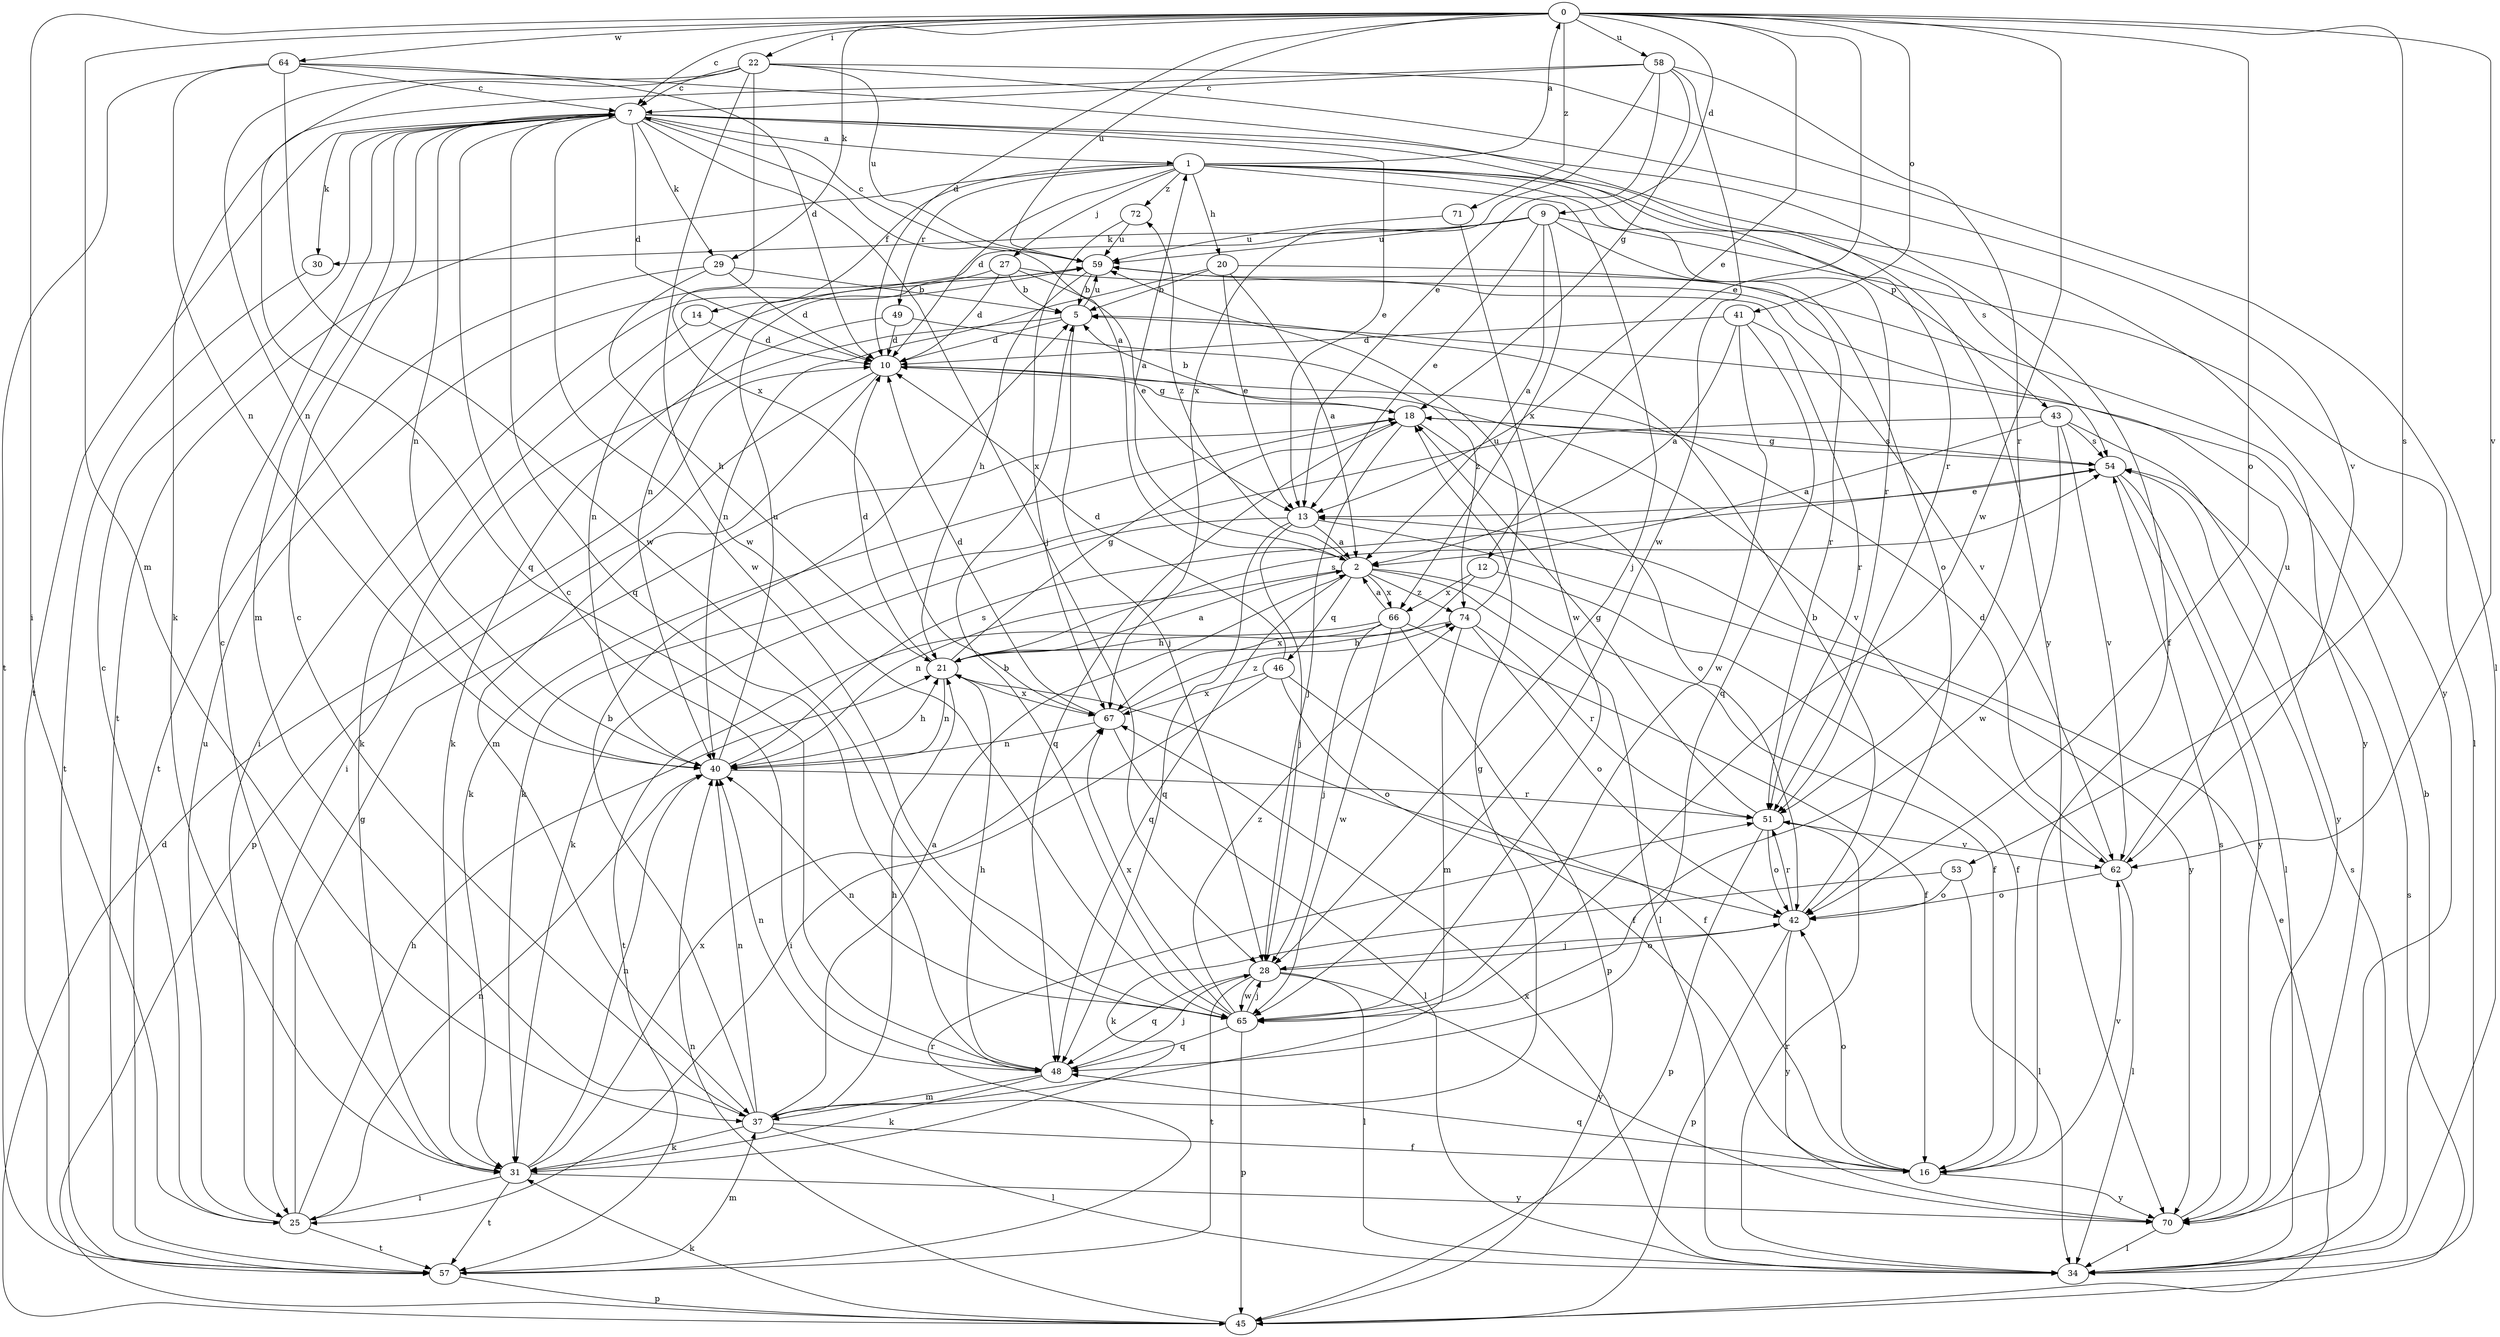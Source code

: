 strict digraph  {
0;
1;
2;
5;
7;
9;
10;
12;
13;
14;
16;
18;
20;
21;
22;
25;
27;
28;
29;
30;
31;
34;
37;
40;
41;
42;
43;
45;
46;
48;
49;
51;
53;
54;
57;
58;
59;
62;
64;
65;
66;
67;
70;
71;
72;
74;
0 -> 7  [label=c];
0 -> 9  [label=d];
0 -> 10  [label=d];
0 -> 12  [label=e];
0 -> 13  [label=e];
0 -> 22  [label=i];
0 -> 25  [label=i];
0 -> 29  [label=k];
0 -> 37  [label=m];
0 -> 41  [label=o];
0 -> 42  [label=o];
0 -> 53  [label=s];
0 -> 58  [label=u];
0 -> 59  [label=u];
0 -> 62  [label=v];
0 -> 64  [label=w];
0 -> 65  [label=w];
0 -> 71  [label=z];
1 -> 0  [label=a];
1 -> 10  [label=d];
1 -> 14  [label=f];
1 -> 20  [label=h];
1 -> 27  [label=j];
1 -> 28  [label=j];
1 -> 43  [label=p];
1 -> 49  [label=r];
1 -> 51  [label=r];
1 -> 54  [label=s];
1 -> 57  [label=t];
1 -> 70  [label=y];
1 -> 72  [label=z];
2 -> 1  [label=a];
2 -> 16  [label=f];
2 -> 34  [label=l];
2 -> 40  [label=n];
2 -> 46  [label=q];
2 -> 48  [label=q];
2 -> 66  [label=x];
2 -> 72  [label=z];
2 -> 74  [label=z];
5 -> 10  [label=d];
5 -> 25  [label=i];
5 -> 28  [label=j];
5 -> 59  [label=u];
7 -> 1  [label=a];
7 -> 2  [label=a];
7 -> 10  [label=d];
7 -> 13  [label=e];
7 -> 16  [label=f];
7 -> 28  [label=j];
7 -> 29  [label=k];
7 -> 30  [label=k];
7 -> 37  [label=m];
7 -> 40  [label=n];
7 -> 48  [label=q];
7 -> 51  [label=r];
7 -> 57  [label=t];
7 -> 65  [label=w];
9 -> 2  [label=a];
9 -> 13  [label=e];
9 -> 30  [label=k];
9 -> 34  [label=l];
9 -> 40  [label=n];
9 -> 42  [label=o];
9 -> 59  [label=u];
9 -> 66  [label=x];
10 -> 18  [label=g];
10 -> 37  [label=m];
10 -> 45  [label=p];
10 -> 62  [label=v];
12 -> 16  [label=f];
12 -> 66  [label=x];
12 -> 67  [label=x];
13 -> 2  [label=a];
13 -> 28  [label=j];
13 -> 31  [label=k];
13 -> 48  [label=q];
13 -> 70  [label=y];
14 -> 10  [label=d];
14 -> 31  [label=k];
16 -> 42  [label=o];
16 -> 48  [label=q];
16 -> 62  [label=v];
16 -> 70  [label=y];
18 -> 5  [label=b];
18 -> 28  [label=j];
18 -> 31  [label=k];
18 -> 42  [label=o];
18 -> 48  [label=q];
18 -> 54  [label=s];
20 -> 2  [label=a];
20 -> 5  [label=b];
20 -> 13  [label=e];
20 -> 40  [label=n];
20 -> 51  [label=r];
21 -> 2  [label=a];
21 -> 10  [label=d];
21 -> 16  [label=f];
21 -> 18  [label=g];
21 -> 40  [label=n];
21 -> 54  [label=s];
21 -> 67  [label=x];
22 -> 7  [label=c];
22 -> 34  [label=l];
22 -> 40  [label=n];
22 -> 48  [label=q];
22 -> 59  [label=u];
22 -> 62  [label=v];
22 -> 65  [label=w];
22 -> 67  [label=x];
25 -> 7  [label=c];
25 -> 18  [label=g];
25 -> 21  [label=h];
25 -> 40  [label=n];
25 -> 57  [label=t];
25 -> 59  [label=u];
27 -> 5  [label=b];
27 -> 10  [label=d];
27 -> 13  [label=e];
27 -> 40  [label=n];
27 -> 62  [label=v];
28 -> 34  [label=l];
28 -> 42  [label=o];
28 -> 48  [label=q];
28 -> 57  [label=t];
28 -> 65  [label=w];
28 -> 70  [label=y];
29 -> 5  [label=b];
29 -> 10  [label=d];
29 -> 21  [label=h];
29 -> 57  [label=t];
30 -> 57  [label=t];
31 -> 7  [label=c];
31 -> 25  [label=i];
31 -> 40  [label=n];
31 -> 57  [label=t];
31 -> 67  [label=x];
31 -> 70  [label=y];
34 -> 5  [label=b];
34 -> 51  [label=r];
34 -> 54  [label=s];
34 -> 67  [label=x];
37 -> 2  [label=a];
37 -> 5  [label=b];
37 -> 7  [label=c];
37 -> 16  [label=f];
37 -> 18  [label=g];
37 -> 21  [label=h];
37 -> 31  [label=k];
37 -> 34  [label=l];
37 -> 40  [label=n];
40 -> 21  [label=h];
40 -> 51  [label=r];
40 -> 54  [label=s];
40 -> 59  [label=u];
41 -> 2  [label=a];
41 -> 10  [label=d];
41 -> 48  [label=q];
41 -> 51  [label=r];
41 -> 65  [label=w];
42 -> 5  [label=b];
42 -> 28  [label=j];
42 -> 45  [label=p];
42 -> 51  [label=r];
42 -> 70  [label=y];
43 -> 2  [label=a];
43 -> 31  [label=k];
43 -> 54  [label=s];
43 -> 62  [label=v];
43 -> 65  [label=w];
43 -> 70  [label=y];
45 -> 10  [label=d];
45 -> 13  [label=e];
45 -> 31  [label=k];
45 -> 40  [label=n];
45 -> 54  [label=s];
46 -> 10  [label=d];
46 -> 16  [label=f];
46 -> 25  [label=i];
46 -> 42  [label=o];
46 -> 67  [label=x];
48 -> 7  [label=c];
48 -> 21  [label=h];
48 -> 28  [label=j];
48 -> 31  [label=k];
48 -> 37  [label=m];
48 -> 40  [label=n];
49 -> 10  [label=d];
49 -> 31  [label=k];
49 -> 74  [label=z];
51 -> 18  [label=g];
51 -> 42  [label=o];
51 -> 45  [label=p];
51 -> 62  [label=v];
53 -> 31  [label=k];
53 -> 34  [label=l];
53 -> 42  [label=o];
54 -> 13  [label=e];
54 -> 18  [label=g];
54 -> 34  [label=l];
54 -> 70  [label=y];
57 -> 37  [label=m];
57 -> 45  [label=p];
57 -> 51  [label=r];
58 -> 7  [label=c];
58 -> 13  [label=e];
58 -> 18  [label=g];
58 -> 31  [label=k];
58 -> 51  [label=r];
58 -> 65  [label=w];
58 -> 67  [label=x];
59 -> 5  [label=b];
59 -> 7  [label=c];
59 -> 21  [label=h];
59 -> 25  [label=i];
59 -> 70  [label=y];
62 -> 10  [label=d];
62 -> 34  [label=l];
62 -> 42  [label=o];
62 -> 59  [label=u];
64 -> 7  [label=c];
64 -> 10  [label=d];
64 -> 40  [label=n];
64 -> 57  [label=t];
64 -> 65  [label=w];
64 -> 70  [label=y];
65 -> 5  [label=b];
65 -> 28  [label=j];
65 -> 40  [label=n];
65 -> 45  [label=p];
65 -> 48  [label=q];
65 -> 67  [label=x];
65 -> 74  [label=z];
66 -> 2  [label=a];
66 -> 16  [label=f];
66 -> 21  [label=h];
66 -> 28  [label=j];
66 -> 45  [label=p];
66 -> 57  [label=t];
66 -> 65  [label=w];
67 -> 10  [label=d];
67 -> 34  [label=l];
67 -> 40  [label=n];
67 -> 74  [label=z];
70 -> 34  [label=l];
70 -> 54  [label=s];
71 -> 59  [label=u];
71 -> 65  [label=w];
72 -> 59  [label=u];
72 -> 67  [label=x];
74 -> 21  [label=h];
74 -> 37  [label=m];
74 -> 42  [label=o];
74 -> 51  [label=r];
74 -> 59  [label=u];
}
